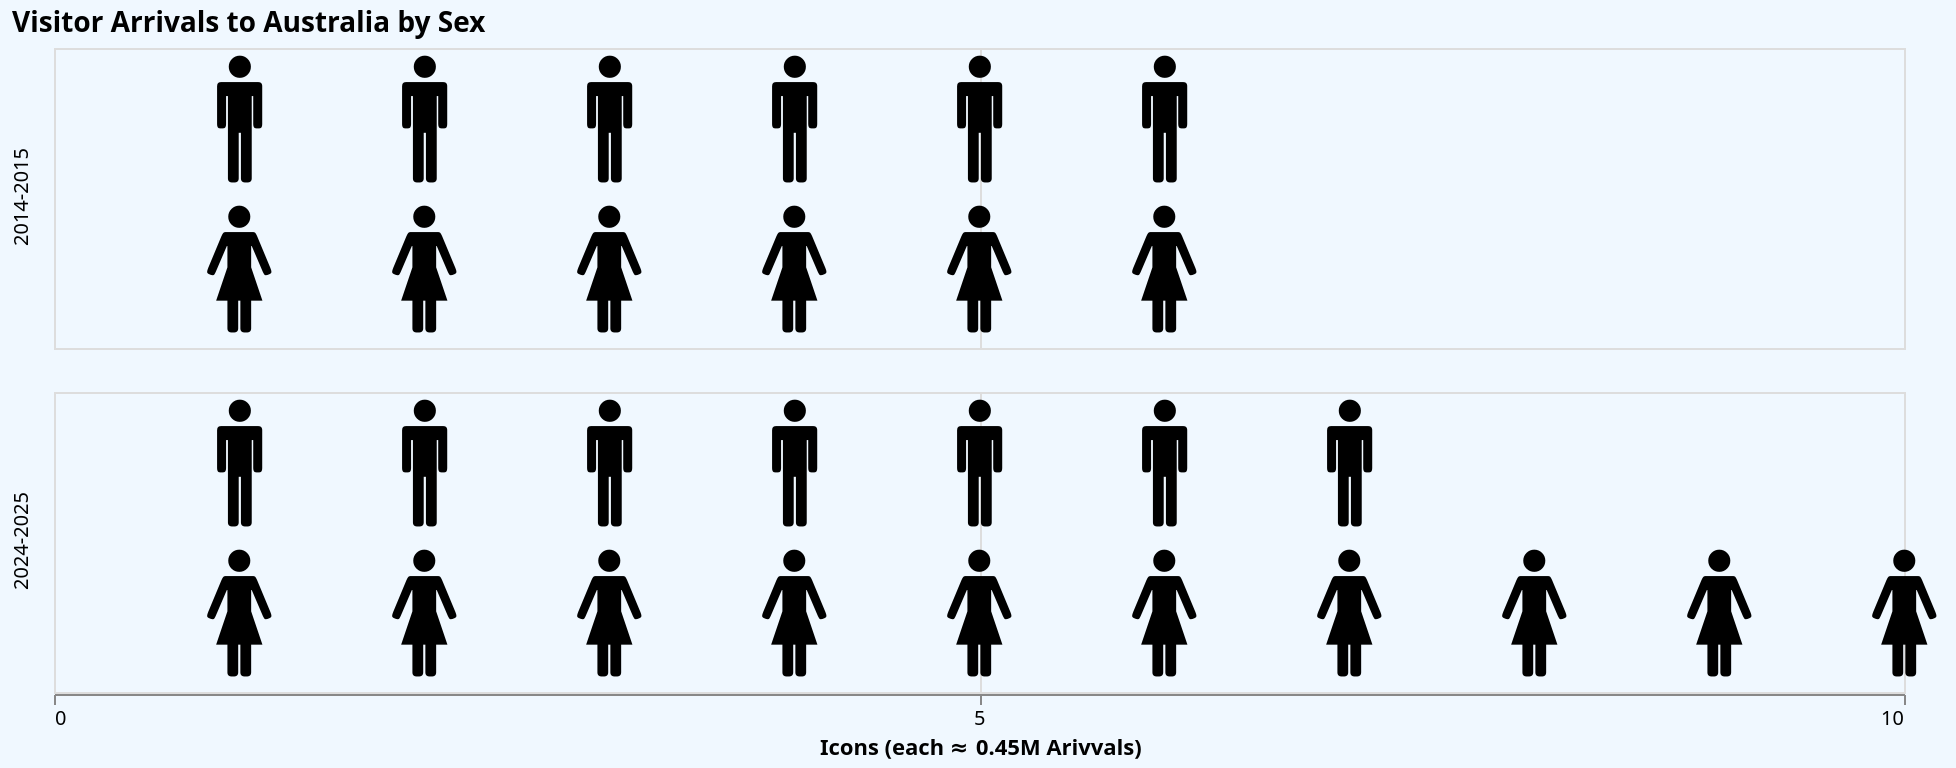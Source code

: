 {
  "$schema": "https://vega.github.io/schema/vega-lite/v6.json",
  "config": {},
  "background": "aliceblue",
  "title": {
    "text": "Visitor Arrivals to Australia by Sex",
    "fontSize": 14,
    "fontWeight": "bold"
  },
  "width": 925,
  "height": 150,
  "data": {
    "values": [
      { "Year": "2014-2015", "Sex": "male", "Arrivals": 3569190 },
      { "Year": "2014-2015", "Sex": "male", "Arrivals": 3569190 },
      { "Year": "2014-2015", "Sex": "male", "Arrivals": 3569190 },
      { "Year": "2014-2015", "Sex": "male", "Arrivals": 3569190 },
      { "Year": "2014-2015", "Sex": "male", "Arrivals": 3569190 },
      { "Year": "2014-2015", "Sex": "male", "Arrivals": 3569190 },
      { "Year": "2014-2015", "Sex": "female", "Arrivals": 3569580 },
      { "Year": "2014-2015", "Sex": "female", "Arrivals": 3569580 },
      { "Year": "2014-2015", "Sex": "female", "Arrivals": 3569580 },
      { "Year": "2014-2015", "Sex": "female", "Arrivals": 3569580 },
      { "Year": "2014-2015", "Sex": "female", "Arrivals": 3569580 },
      { "Year": "2014-2015", "Sex": "female", "Arrivals": 3569580 },
      { "Year": "2024-2025", "Sex": "male", "Arrivals": 3974820 },
      { "Year": "2024-2025", "Sex": "male", "Arrivals": 3974820 },
      { "Year": "2024-2025", "Sex": "male", "Arrivals": 3974820 },
      { "Year": "2024-2025", "Sex": "male", "Arrivals": 3974820 },
      { "Year": "2024-2025", "Sex": "male", "Arrivals": 3974820 },
      { "Year": "2024-2025", "Sex": "male", "Arrivals": 3974820 },
      { "Year": "2024-2025", "Sex": "male", "Arrivals": 3974820 },
      { "Year": "2024-2025", "Sex": "female", "Arrivals": 4427570 },
      { "Year": "2024-2025", "Sex": "female", "Arrivals": 4427570 },
      { "Year": "2024-2025", "Sex": "female", "Arrivals": 4427570 },
      { "Year": "2024-2025", "Sex": "female", "Arrivals": 4427570 },
      { "Year": "2024-2025", "Sex": "female", "Arrivals": 4427570 },
      { "Year": "2024-2025", "Sex": "female", "Arrivals": 4427570 },
      { "Year": "2024-2025", "Sex": "female", "Arrivals": 4427570 },
      { "Year": "2024-2025", "Sex": "female", "Arrivals": 4427570 },
      { "Year": "2024-2025", "Sex": "female", "Arrivals": 4427570 },
      { "Year": "2024-2025", "Sex": "female", "Arrivals": 4427570 }
    ]
  },
  "transform": [
    { "calculate": "{'female': '🚺', 'male': '🚹'}[datum.Sex]", "as": "emoji" },
    { "window": [{ "op": "rank", "as": "rank" }], "groupby": ["Year", "Sex"] }
  ],
  "mark": { "type": "text", "baseline": "middle" },
  "encoding": {
    "x": {
      "field": "rank",
      "type": "quantitative",
      "scale": { "domain": [0, 10] },
      "axis": {
        "title": "Icons (each ≈ 0.45M Arivvals)",
        "tickMinStep": 1,
        "values": [0, 5, 10]
      }
    },
    "y": { "field": "Sex", "type": "nominal", "axis": null, "sort": null },
    "row": { "field": "Year", "header": { "title": "" } },
    "text": { "field": "emoji", "type": "nominal" },
    "size": { "value": 60 },
    "tooltip": [
      { "field": "Sex", "title": "Sex" },
      {
        "field": "Arrivals",
        "type": "quantitative",
        "title": "Arrivals",
        "format": ","
      }
    ]
  }
}
